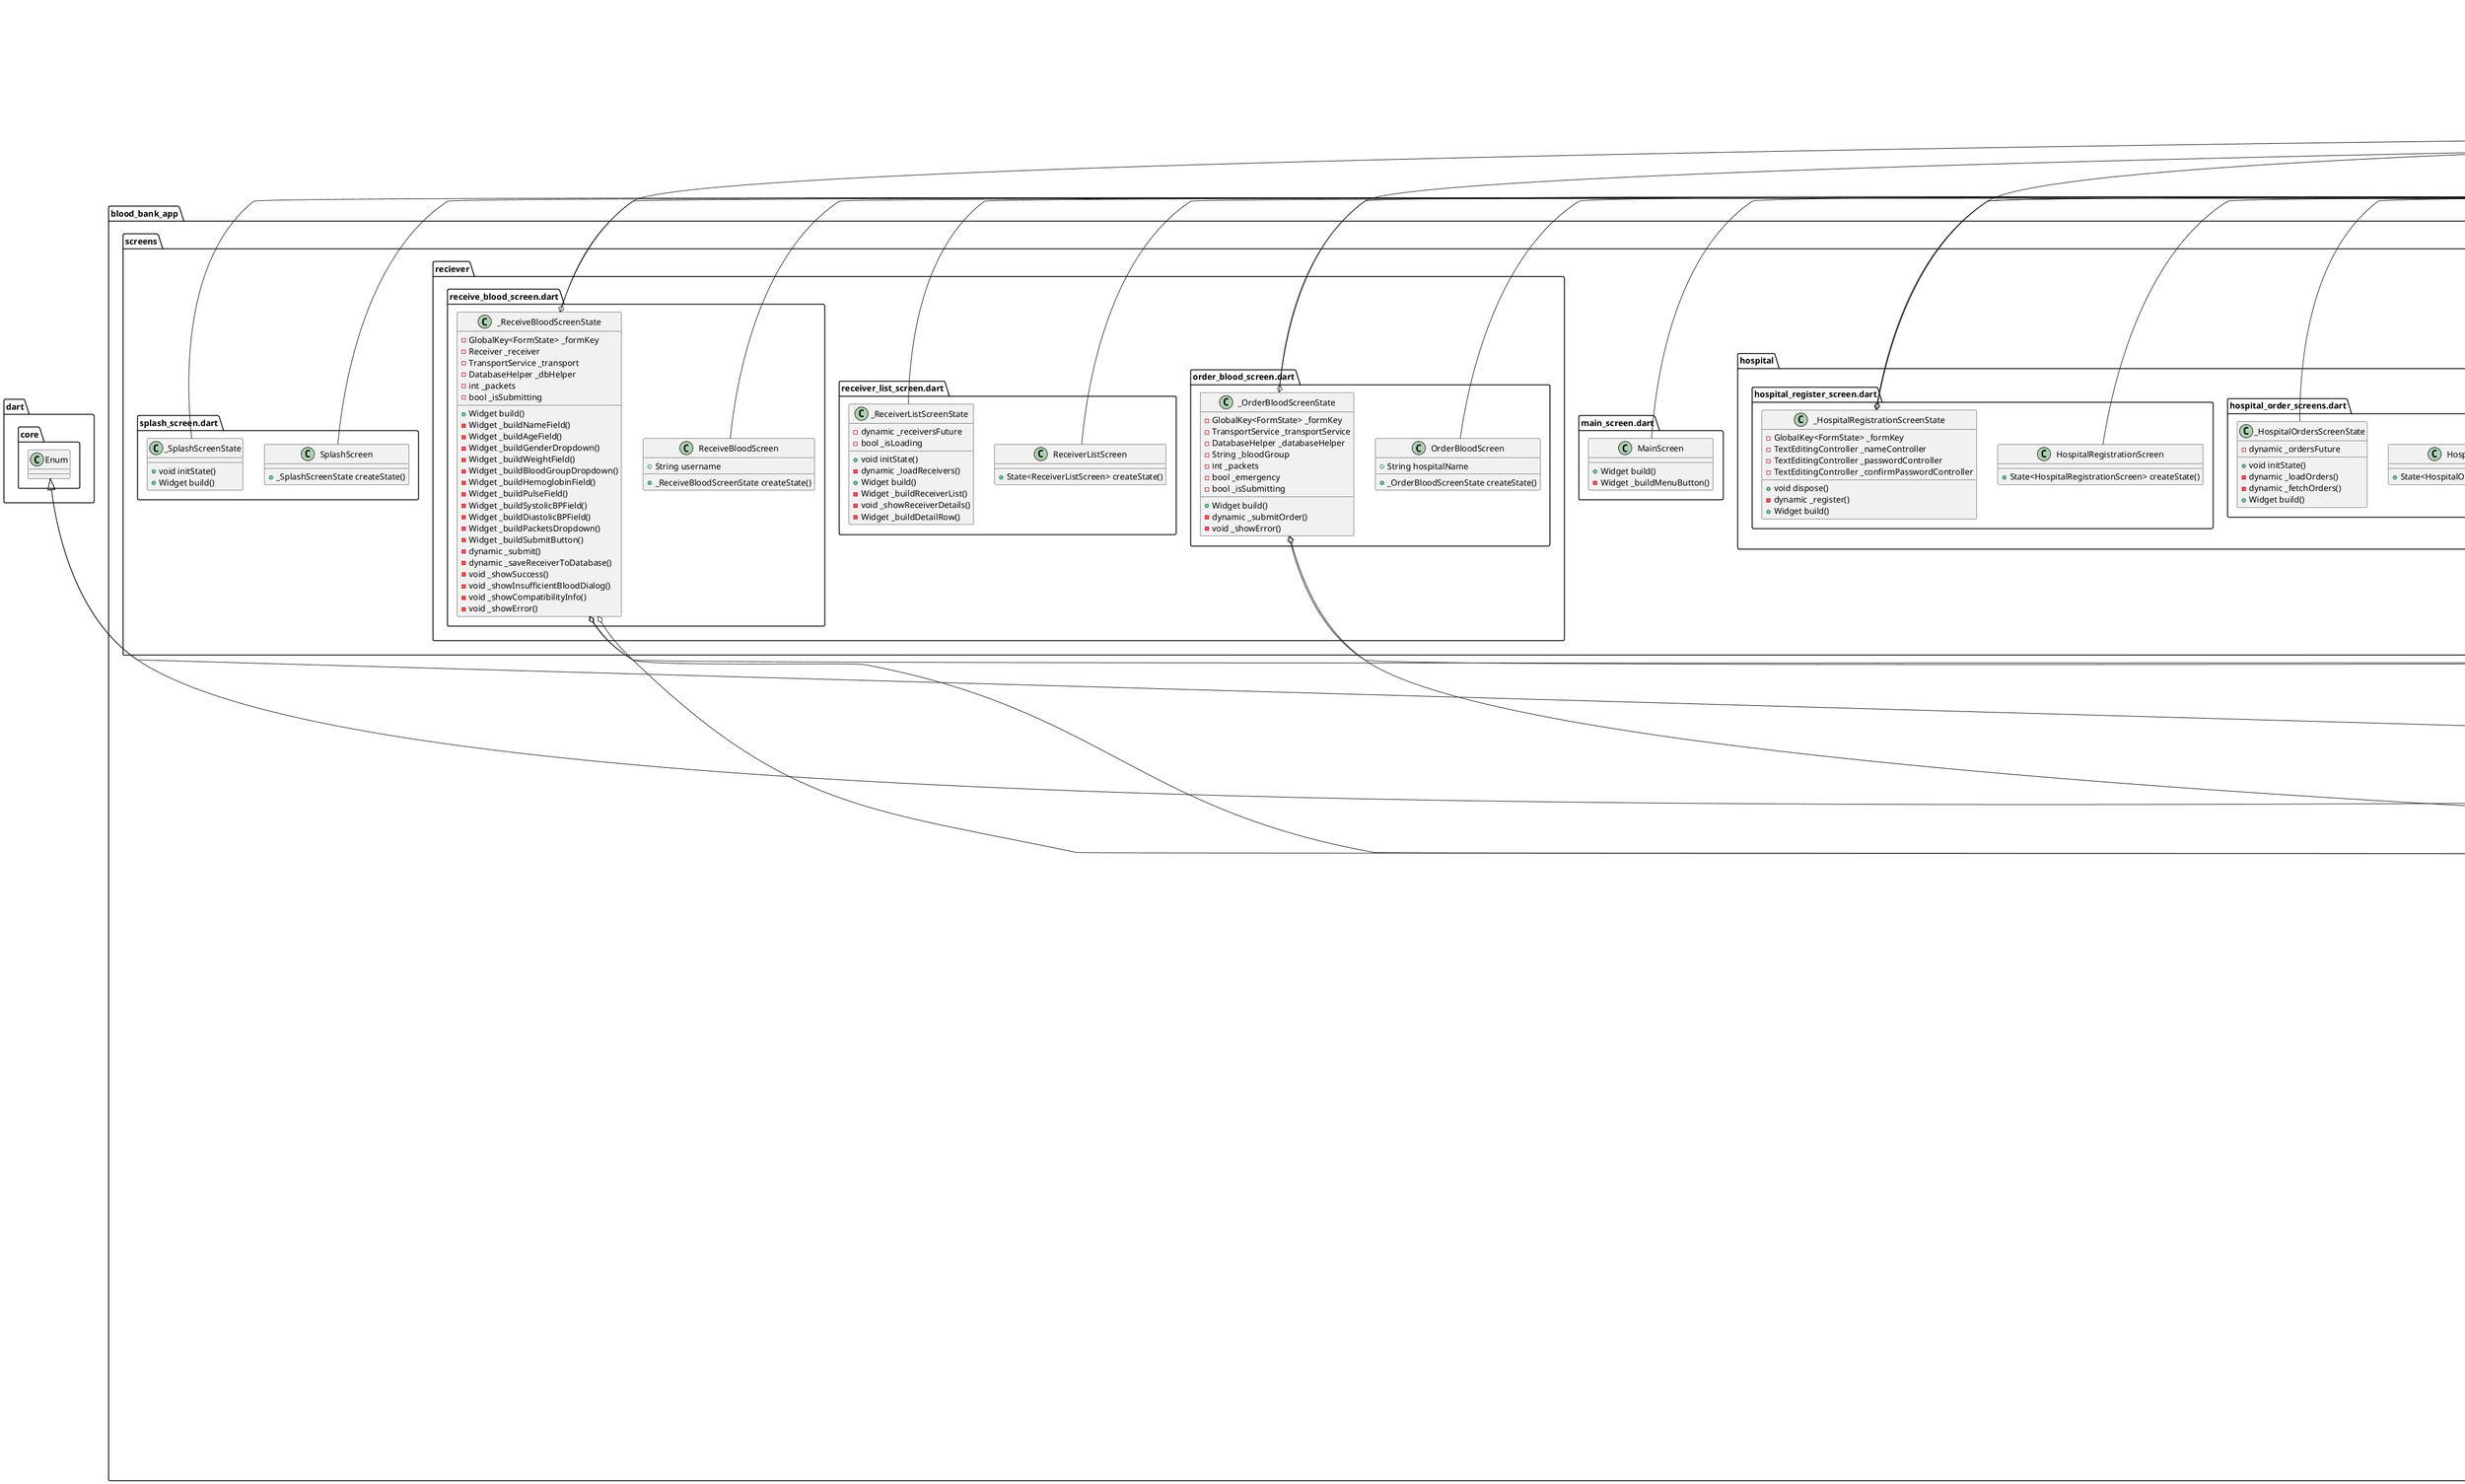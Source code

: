 @startuml
set namespaceSeparator ::

class "blood_bank_app::general::app_theme.dart::AppTheme" {
  {static} +ThemeData lightTheme
}

"blood_bank_app::general::app_theme.dart::AppTheme" o-- "flutter::src::material::theme_data.dart::ThemeData"

class "blood_bank_app::general::main.dart::BloodBankApp" {
  +Widget build()
}

"flutter::src::widgets::framework.dart::StatelessWidget" <|-- "blood_bank_app::general::main.dart::BloodBankApp"

class "blood_bank_app::models::blood.dart::Blood" {
  +List<int> packets
  +int updateIndex
  +int updatePacks
  +String updateGroup
  {static} +List<String> bloodGroups
  +dynamic setPack()
  +int updateInfo()
  +bool checkStorage()
  +bool confirmRequest()
  +dynamic updateBloodReserves()
  +void increment()
  +void decrement()
  {static} +bool isCompatible()
}

class "blood_bank_app::models::citizens.dart::Citizen" {
  +String userName
  -String _passwordHash
  +int age
  +String gender
  +double weight
  +String bloodGroup
  +double hb
  +int pulse
  +double systolicBP
  +double diastolicBP
  {static} -String _hashPassword()
  {static} +dynamic register()
  {static} +dynamic login()
  {static} +dynamic getCitizen()
  {static} +dynamic updatePassword()
  +dynamic updateProfile()
  +Map<String, dynamic> toMap()
}

class "blood_bank_app::models::date.dart::Date" {
  +int d
  +int m
  +int y
  {static} +List<int> monthDays
  +void setDate()
  +void setMonth()
  +void setYear()
  +int countLeapYears()
  +int getDifference()
  +String toString()
  +Map<String, int> toMap()
}

class "blood_bank_app::models::donor.dart::Donor" {
  +String userName
  +int age
  +String gender
  +double weight
  +String bloodGroup
  +double hb
  +int pulse
  +double systolicBP
  +double diastolicBP
  +Date lastDonate
  +void setAge()
  +void setGen()
  +void setWeight()
  +void setBloodGroup()
  +void setHB()
  +void setPulse()
  +void setSBP()
  +void setDBP()
  +void setLastDonate()
  +void setName()
  {static} +dynamic saveDonor()
  {static} +dynamic getAllDonors()
}

"blood_bank_app::models::donor.dart::Donor" o-- "blood_bank_app::models::date.dart::Date"

class "blood_bank_app::models::receiver.dart::Receiver" {
  +String userName
  +int age
  +String gender
  +double weight
  +String bloodGroup
  +double hb
  +int pulse
  +double systolicBP
  +double diastolicBP
  +Date lastReception
  +void setAge()
  +void setGen()
  +void setWeight()
  +void setPulse()
  +void setHB()
  +void setSBP()
  +void setDBP()
  +void setBloodGroup()
  +void setName()
  +String getName()
  +Date getLastReception()
  +void setLastReception()
  +void updateLastReception()
  {static} +dynamic saveReceiver()
  {static} +dynamic getAllReceivers()
  +Map<String, dynamic> toMap()
}

"blood_bank_app::models::receiver.dart::Receiver" o-- "blood_bank_app::models::date.dart::Date"

class "blood_bank_app::models::validator.dart::Validator" {
  {static} +String? validateAge()
  {static} +String? validateName()
  {static} +String? validateWeight()
  {static} +String? validateHB()
  {static} +String? validatePulse()
  {static} +String? validateBP()
}

class "blood_bank_app::screens::admin::add_citizen.dart::AddCitizenScreen" {
  +State<AddCitizenScreen> createState()
}

"flutter::src::widgets::framework.dart::StatefulWidget" <|-- "blood_bank_app::screens::admin::add_citizen.dart::AddCitizenScreen"

class "blood_bank_app::screens::admin::add_citizen.dart::_AddCitizenScreenState" {
  -GlobalKey<FormState> _formKey
  -TextEditingController _usernameController
  -TextEditingController _passwordController
  -dynamic _addCitizen()
  +Widget build()
}

"blood_bank_app::screens::admin::add_citizen.dart::_AddCitizenScreenState" o-- "flutter::src::widgets::framework.dart::GlobalKey<FormState>"
"blood_bank_app::screens::admin::add_citizen.dart::_AddCitizenScreenState" o-- "flutter::src::widgets::editable_text.dart::TextEditingController"
"flutter::src::widgets::framework.dart::State" <|-- "blood_bank_app::screens::admin::add_citizen.dart::_AddCitizenScreenState"

class "blood_bank_app::screens::admin::admin_dashboard_screen.dart::AdminDashboardScreen" {
  +Widget build()
  -Widget _buildDashboardItem()
}

"flutter::src::widgets::framework.dart::StatelessWidget" <|-- "blood_bank_app::screens::admin::admin_dashboard_screen.dart::AdminDashboardScreen"

class "blood_bank_app::screens::admin::admin_database_screen.dart::AdminDatabaseScreen" {
  +List<String> tables
  +Widget build()
}

"flutter::src::widgets::framework.dart::StatelessWidget" <|-- "blood_bank_app::screens::admin::admin_database_screen.dart::AdminDatabaseScreen"

class "blood_bank_app::screens::admin::admin_login_screen.dart::AdminLoginScreen" {
  +_AdminLoginScreenState createState()
}

"flutter::src::widgets::framework.dart::StatefulWidget" <|-- "blood_bank_app::screens::admin::admin_login_screen.dart::AdminLoginScreen"

class "blood_bank_app::screens::admin::admin_login_screen.dart::_AdminLoginScreenState" {
  -GlobalKey<FormState> _formKey
  -TextEditingController _usernameController
  -TextEditingController _passwordController
  +void dispose()
  +Widget build()
  -void _login()
}

"blood_bank_app::screens::admin::admin_login_screen.dart::_AdminLoginScreenState" o-- "flutter::src::widgets::framework.dart::GlobalKey<FormState>"
"blood_bank_app::screens::admin::admin_login_screen.dart::_AdminLoginScreenState" o-- "flutter::src::widgets::editable_text.dart::TextEditingController"
"flutter::src::widgets::framework.dart::State" <|-- "blood_bank_app::screens::admin::admin_login_screen.dart::_AdminLoginScreenState"

class "blood_bank_app::screens::admin::admin_records_screen.dart::AdminRecordSearchScreen" {
  +State<AdminRecordSearchScreen> createState()
}

"flutter::src::widgets::framework.dart::StatefulWidget" <|-- "blood_bank_app::screens::admin::admin_records_screen.dart::AdminRecordSearchScreen"

class "blood_bank_app::screens::admin::admin_records_screen.dart::_AdminRecordSearchScreenState" {
  -List<Donor> _allDonors
  -List<Receiver> _allReceivers
  -String _searchQuery
  +void initState()
  -dynamic _loadRecords()
  -List<Map<String, dynamic>> _getFilteredResults()
  -void _showDetails()
  -Widget _donorDetails()
  -Widget _receiverDetails()
  +Widget build()
}

"flutter::src::widgets::framework.dart::State" <|-- "blood_bank_app::screens::admin::admin_records_screen.dart::_AdminRecordSearchScreenState"

class "blood_bank_app::screens::admin::admin_table_view_screen.dart::AdminTableViewScreen" {
  +String tableName
  +State<AdminTableViewScreen> createState()
}

"flutter::src::widgets::framework.dart::StatefulWidget" <|-- "blood_bank_app::screens::admin::admin_table_view_screen.dart::AdminTableViewScreen"

class "blood_bank_app::screens::admin::admin_table_view_screen.dart::_AdminTableViewScreenState" {
  -List<Map<String, dynamic>> _rows
  -List<Map<String, dynamic>> _filteredRows
  -String _searchQuery
  +void initState()
  -dynamic _loadTable()
  -void _search()
  -dynamic _deleteRow()
  +Widget build()
}

"flutter::src::widgets::framework.dart::State" <|-- "blood_bank_app::screens::admin::admin_table_view_screen.dart::_AdminTableViewScreenState"

class "blood_bank_app::screens::admin::blood_inventory_screen.dart::BloodInventoryScreen" {
  +State<BloodInventoryScreen> createState()
}

"flutter::src::widgets::framework.dart::StatefulWidget" <|-- "blood_bank_app::screens::admin::blood_inventory_screen.dart::BloodInventoryScreen"

class "blood_bank_app::screens::admin::blood_inventory_screen.dart::_BloodInventoryScreenState" {
  -Blood _blood
  -bool _isLoading
  +void initState()
  -dynamic _loadBloodData()
  -dynamic _updateInventory()
  +Widget build()
}

"blood_bank_app::screens::admin::blood_inventory_screen.dart::_BloodInventoryScreenState" o-- "blood_bank_app::models::blood.dart::Blood"
"flutter::src::widgets::framework.dart::State" <|-- "blood_bank_app::screens::admin::blood_inventory_screen.dart::_BloodInventoryScreenState"

class "blood_bank_app::screens::citizen::change_password_screen.dart::ChangePasswordScreen" {
  +String username
  +State<ChangePasswordScreen> createState()
}

"flutter::src::widgets::framework.dart::StatefulWidget" <|-- "blood_bank_app::screens::citizen::change_password_screen.dart::ChangePasswordScreen"

class "blood_bank_app::screens::citizen::change_password_screen.dart::_ChangePasswordScreenState" {
  -GlobalKey<FormState> _formKey
  -TextEditingController _oldPasswordController
  -TextEditingController _newPasswordController
  -TextEditingController _confirmPasswordController
  -DatabaseHelper _dbHelper
  +void dispose()
  -String _hashPassword()
  -dynamic _changePassword()
  -void _showError()
  +Widget build()
}

"blood_bank_app::screens::citizen::change_password_screen.dart::_ChangePasswordScreenState" o-- "flutter::src::widgets::framework.dart::GlobalKey<FormState>"
"blood_bank_app::screens::citizen::change_password_screen.dart::_ChangePasswordScreenState" o-- "flutter::src::widgets::editable_text.dart::TextEditingController"
"blood_bank_app::screens::citizen::change_password_screen.dart::_ChangePasswordScreenState" o-- "blood_bank_app::services::database_helper.dart::DatabaseHelper"
"flutter::src::widgets::framework.dart::State" <|-- "blood_bank_app::screens::citizen::change_password_screen.dart::_ChangePasswordScreenState"

class "blood_bank_app::screens::citizen::citizen_dashboard_screen.dart::CitizenDashboardScreen" {
  +String username
  +Widget build()
  -Widget _buildActionCard()
}

"flutter::src::widgets::framework.dart::StatelessWidget" <|-- "blood_bank_app::screens::citizen::citizen_dashboard_screen.dart::CitizenDashboardScreen"

class "blood_bank_app::screens::citizen::citizen_login_screen.dart::CitizenLoginScreen" {
  +_CitizenLoginScreenState createState()
}

"flutter::src::widgets::framework.dart::StatefulWidget" <|-- "blood_bank_app::screens::citizen::citizen_login_screen.dart::CitizenLoginScreen"

class "blood_bank_app::screens::citizen::citizen_login_screen.dart::_CitizenLoginScreenState" {
  -GlobalKey<FormState> _formKey
  -TextEditingController _usernameController
  -TextEditingController _passwordController
  -bool _isLoggingIn
  -DatabaseHelper _dbHelper
  +void dispose()
  -String _hashPassword()
  -dynamic _validateCredentials()
  -dynamic _login()
  +Widget build()
}

"blood_bank_app::screens::citizen::citizen_login_screen.dart::_CitizenLoginScreenState" o-- "flutter::src::widgets::framework.dart::GlobalKey<FormState>"
"blood_bank_app::screens::citizen::citizen_login_screen.dart::_CitizenLoginScreenState" o-- "flutter::src::widgets::editable_text.dart::TextEditingController"
"blood_bank_app::screens::citizen::citizen_login_screen.dart::_CitizenLoginScreenState" o-- "blood_bank_app::services::database_helper.dart::DatabaseHelper"
"flutter::src::widgets::framework.dart::State" <|-- "blood_bank_app::screens::citizen::citizen_login_screen.dart::_CitizenLoginScreenState"

class "blood_bank_app::screens::citizen::citizen_register_screen.dart::CitizenRegisterScreen" {
  +_CitizenRegisterScreenState createState()
}

"flutter::src::widgets::framework.dart::StatefulWidget" <|-- "blood_bank_app::screens::citizen::citizen_register_screen.dart::CitizenRegisterScreen"

class "blood_bank_app::screens::citizen::citizen_register_screen.dart::_CitizenRegisterScreenState" {
  -GlobalKey<FormState> _formKey
  -TextEditingController _usernameController
  -TextEditingController _passwordController
  -TextEditingController _confirmPasswordController
  -bool _isRegistering
  +void dispose()
  -String _hashPassword()
  -dynamic _register()
  +Widget build()
}

"blood_bank_app::screens::citizen::citizen_register_screen.dart::_CitizenRegisterScreenState" o-- "flutter::src::widgets::framework.dart::GlobalKey<FormState>"
"blood_bank_app::screens::citizen::citizen_register_screen.dart::_CitizenRegisterScreenState" o-- "flutter::src::widgets::editable_text.dart::TextEditingController"
"flutter::src::widgets::framework.dart::State" <|-- "blood_bank_app::screens::citizen::citizen_register_screen.dart::_CitizenRegisterScreenState"

class "blood_bank_app::screens::citizen::citizen_screen.dart::CitizenScreen" {
  +Widget build()
}

"flutter::src::widgets::framework.dart::StatelessWidget" <|-- "blood_bank_app::screens::citizen::citizen_screen.dart::CitizenScreen"

class "blood_bank_app::screens::donor::donate_blood_screen.dart::DonateBloodScreen" {
  +String username
  +State<DonateBloodScreen> createState()
}

"flutter::src::widgets::framework.dart::StatefulWidget" <|-- "blood_bank_app::screens::donor::donate_blood_screen.dart::DonateBloodScreen"

class "blood_bank_app::screens::donor::donate_blood_screen.dart::_DonateBloodScreenState" {
  -GlobalKey<FormState> _formKey
  -Blood _blood
  -Donor _donor
  -int _packets
  -bool _isSubmitting
  +void initState()
  -dynamic _initializeData()
  -dynamic _submitDonation()
  -void _showSuccess()
  -void _showError()
  +Widget build()
  -Widget _buildAgeField()
  -Widget _buildGenderDropdown()
  -Widget _buildWeightField()
  -Widget _buildBloodGroupDropdown()
  -Widget _buildHemoglobinField()
  -Widget _buildPulseField()
  -Widget _buildSystolicBPField()
  -Widget _buildDiastolicBPField()
  -Widget _buildPacketsDropdown()
  -Widget _buildSubmitButton()
}

"blood_bank_app::screens::donor::donate_blood_screen.dart::_DonateBloodScreenState" o-- "flutter::src::widgets::framework.dart::GlobalKey<FormState>"
"blood_bank_app::screens::donor::donate_blood_screen.dart::_DonateBloodScreenState" o-- "blood_bank_app::models::blood.dart::Blood"
"blood_bank_app::screens::donor::donate_blood_screen.dart::_DonateBloodScreenState" o-- "blood_bank_app::models::donor.dart::Donor"
"flutter::src::widgets::framework.dart::State" <|-- "blood_bank_app::screens::donor::donate_blood_screen.dart::_DonateBloodScreenState"

class "blood_bank_app::screens::donor::donor_list_screen.dart::DonorListScreen" {
  +State<DonorListScreen> createState()
}

"flutter::src::widgets::framework.dart::StatefulWidget" <|-- "blood_bank_app::screens::donor::donor_list_screen.dart::DonorListScreen"

class "blood_bank_app::screens::donor::donor_list_screen.dart::_DonorListScreenState" {
  -dynamic _donorsFuture
  -bool _isLoading
  +void initState()
  -dynamic _loadDonors()
  +Widget build()
  -Widget _buildDonorList()
  -void _showDonorDetails()
  -Widget _buildDetailRow()
}

"flutter::src::widgets::framework.dart::State" <|-- "blood_bank_app::screens::donor::donor_list_screen.dart::_DonorListScreenState"

class "blood_bank_app::screens::hospital::hospital_approval_screen.dart::HospitalApprovalScreen" {
  +State<HospitalApprovalScreen> createState()
}

"flutter::src::widgets::framework.dart::StatefulWidget" <|-- "blood_bank_app::screens::hospital::hospital_approval_screen.dart::HospitalApprovalScreen"

class "blood_bank_app::screens::hospital::hospital_approval_screen.dart::_HospitalApprovalScreenState" {
  -List<Map<String, dynamic>> _pendingHospitals
  -bool _isLoading
  -DatabaseHelper _dbHelper
  +void initState()
  -dynamic _loadPendingHospitals()
  -dynamic _approveHospital()
  -dynamic _addNewHospital()
  +Widget build()
}

"blood_bank_app::screens::hospital::hospital_approval_screen.dart::_HospitalApprovalScreenState" o-- "blood_bank_app::services::database_helper.dart::DatabaseHelper"
"flutter::src::widgets::framework.dart::State" <|-- "blood_bank_app::screens::hospital::hospital_approval_screen.dart::_HospitalApprovalScreenState"

class "blood_bank_app::screens::hospital::hospital_dashboard_screen.dart::HospitalDashboardScreen" {
  +String hospitalName
  +_HospitalDashboardScreenState createState()
}

"flutter::src::widgets::framework.dart::StatefulWidget" <|-- "blood_bank_app::screens::hospital::hospital_dashboard_screen.dart::HospitalDashboardScreen"

class "blood_bank_app::screens::hospital::hospital_dashboard_screen.dart::_HospitalDashboardScreenState" {
  -bool _emergencyStatus
  +Widget build()
}

"flutter::src::widgets::framework.dart::State" <|-- "blood_bank_app::screens::hospital::hospital_dashboard_screen.dart::_HospitalDashboardScreenState"

class "blood_bank_app::screens::hospital::hospital_login_screen.dart::HospitalLoginScreen" {
  +_HospitalLoginScreenState createState()
}

"flutter::src::widgets::framework.dart::StatefulWidget" <|-- "blood_bank_app::screens::hospital::hospital_login_screen.dart::HospitalLoginScreen"

class "blood_bank_app::screens::hospital::hospital_login_screen.dart::_HospitalLoginScreenState" {
  -GlobalKey<FormState> _formKey
  -TextEditingController _nameController
  -TextEditingController _passwordController
  +void dispose()
  -dynamic _login()
  +Widget build()
}

"blood_bank_app::screens::hospital::hospital_login_screen.dart::_HospitalLoginScreenState" o-- "flutter::src::widgets::framework.dart::GlobalKey<FormState>"
"blood_bank_app::screens::hospital::hospital_login_screen.dart::_HospitalLoginScreenState" o-- "flutter::src::widgets::editable_text.dart::TextEditingController"
"flutter::src::widgets::framework.dart::State" <|-- "blood_bank_app::screens::hospital::hospital_login_screen.dart::_HospitalLoginScreenState"

class "blood_bank_app::screens::hospital::hospital_order_screens.dart::HospitalOrdersScreen" {
  +State<HospitalOrdersScreen> createState()
}

"flutter::src::widgets::framework.dart::StatefulWidget" <|-- "blood_bank_app::screens::hospital::hospital_order_screens.dart::HospitalOrdersScreen"

class "blood_bank_app::screens::hospital::hospital_order_screens.dart::_HospitalOrdersScreenState" {
  -dynamic _ordersFuture
  +void initState()
  -dynamic _loadOrders()
  -dynamic _fetchOrders()
  +Widget build()
}

"flutter::src::widgets::framework.dart::State" <|-- "blood_bank_app::screens::hospital::hospital_order_screens.dart::_HospitalOrdersScreenState"

class "blood_bank_app::screens::hospital::hospital_register_screen.dart::HospitalRegistrationScreen" {
  +State<HospitalRegistrationScreen> createState()
}

"flutter::src::widgets::framework.dart::StatefulWidget" <|-- "blood_bank_app::screens::hospital::hospital_register_screen.dart::HospitalRegistrationScreen"

class "blood_bank_app::screens::hospital::hospital_register_screen.dart::_HospitalRegistrationScreenState" {
  -GlobalKey<FormState> _formKey
  -TextEditingController _nameController
  -TextEditingController _passwordController
  -TextEditingController _confirmPasswordController
  +void dispose()
  -dynamic _register()
  +Widget build()
}

"blood_bank_app::screens::hospital::hospital_register_screen.dart::_HospitalRegistrationScreenState" o-- "flutter::src::widgets::framework.dart::GlobalKey<FormState>"
"blood_bank_app::screens::hospital::hospital_register_screen.dart::_HospitalRegistrationScreenState" o-- "flutter::src::widgets::editable_text.dart::TextEditingController"
"flutter::src::widgets::framework.dart::State" <|-- "blood_bank_app::screens::hospital::hospital_register_screen.dart::_HospitalRegistrationScreenState"

class "blood_bank_app::screens::main_screen.dart::MainScreen" {
  +Widget build()
  -Widget _buildMenuButton()
}

"flutter::src::widgets::framework.dart::StatelessWidget" <|-- "blood_bank_app::screens::main_screen.dart::MainScreen"

class "blood_bank_app::screens::reciever::order_blood_screen.dart::OrderBloodScreen" {
  +String hospitalName
  +_OrderBloodScreenState createState()
}

"flutter::src::widgets::framework.dart::StatefulWidget" <|-- "blood_bank_app::screens::reciever::order_blood_screen.dart::OrderBloodScreen"

class "blood_bank_app::screens::reciever::order_blood_screen.dart::_OrderBloodScreenState" {
  -GlobalKey<FormState> _formKey
  -TransportService _transportService
  -DatabaseHelper _databaseHelper
  -String _bloodGroup
  -int _packets
  -bool _emergency
  -bool _isSubmitting
  +Widget build()
  -dynamic _submitOrder()
  -void _showError()
}

"blood_bank_app::screens::reciever::order_blood_screen.dart::_OrderBloodScreenState" o-- "flutter::src::widgets::framework.dart::GlobalKey<FormState>"
"blood_bank_app::screens::reciever::order_blood_screen.dart::_OrderBloodScreenState" o-- "blood_bank_app::services::transport_service.dart::TransportService"
"blood_bank_app::screens::reciever::order_blood_screen.dart::_OrderBloodScreenState" o-- "blood_bank_app::services::database_helper.dart::DatabaseHelper"
"flutter::src::widgets::framework.dart::State" <|-- "blood_bank_app::screens::reciever::order_blood_screen.dart::_OrderBloodScreenState"

class "blood_bank_app::screens::reciever::receiver_list_screen.dart::ReceiverListScreen" {
  +State<ReceiverListScreen> createState()
}

"flutter::src::widgets::framework.dart::StatefulWidget" <|-- "blood_bank_app::screens::reciever::receiver_list_screen.dart::ReceiverListScreen"

class "blood_bank_app::screens::reciever::receiver_list_screen.dart::_ReceiverListScreenState" {
  -dynamic _receiversFuture
  -bool _isLoading
  +void initState()
  -dynamic _loadReceivers()
  +Widget build()
  -Widget _buildReceiverList()
  -void _showReceiverDetails()
  -Widget _buildDetailRow()
}

"flutter::src::widgets::framework.dart::State" <|-- "blood_bank_app::screens::reciever::receiver_list_screen.dart::_ReceiverListScreenState"

class "blood_bank_app::screens::reciever::receive_blood_screen.dart::ReceiveBloodScreen" {
  +String username
  +_ReceiveBloodScreenState createState()
}

"flutter::src::widgets::framework.dart::StatefulWidget" <|-- "blood_bank_app::screens::reciever::receive_blood_screen.dart::ReceiveBloodScreen"

class "blood_bank_app::screens::reciever::receive_blood_screen.dart::_ReceiveBloodScreenState" {
  -GlobalKey<FormState> _formKey
  -Receiver _receiver
  -TransportService _transport
  -DatabaseHelper _dbHelper
  -int _packets
  -bool _isSubmitting
  +Widget build()
  -Widget _buildNameField()
  -Widget _buildAgeField()
  -Widget _buildGenderDropdown()
  -Widget _buildWeightField()
  -Widget _buildBloodGroupDropdown()
  -Widget _buildHemoglobinField()
  -Widget _buildPulseField()
  -Widget _buildSystolicBPField()
  -Widget _buildDiastolicBPField()
  -Widget _buildPacketsDropdown()
  -Widget _buildSubmitButton()
  -dynamic _submit()
  -dynamic _saveReceiverToDatabase()
  -void _showSuccess()
  -void _showInsufficientBloodDialog()
  -void _showCompatibilityInfo()
  -void _showError()
}

"blood_bank_app::screens::reciever::receive_blood_screen.dart::_ReceiveBloodScreenState" o-- "flutter::src::widgets::framework.dart::GlobalKey<FormState>"
"blood_bank_app::screens::reciever::receive_blood_screen.dart::_ReceiveBloodScreenState" o-- "blood_bank_app::models::receiver.dart::Receiver"
"blood_bank_app::screens::reciever::receive_blood_screen.dart::_ReceiveBloodScreenState" o-- "blood_bank_app::services::transport_service.dart::TransportService"
"blood_bank_app::screens::reciever::receive_blood_screen.dart::_ReceiveBloodScreenState" o-- "blood_bank_app::services::database_helper.dart::DatabaseHelper"
"flutter::src::widgets::framework.dart::State" <|-- "blood_bank_app::screens::reciever::receive_blood_screen.dart::_ReceiveBloodScreenState"

class "blood_bank_app::screens::splash_screen.dart::SplashScreen" {
  +_SplashScreenState createState()
}

"flutter::src::widgets::framework.dart::StatefulWidget" <|-- "blood_bank_app::screens::splash_screen.dart::SplashScreen"

class "blood_bank_app::screens::splash_screen.dart::_SplashScreenState" {
  +void initState()
  +Widget build()
}

"flutter::src::widgets::framework.dart::State" <|-- "blood_bank_app::screens::splash_screen.dart::_SplashScreenState"

class "blood_bank_app::services::database_helper.dart::DatabaseHelper" {
  {static} -String _databaseName
  {static} -int _databaseVersion
  {static} +DatabaseHelper instance
  {static} -Database? _database
  +dynamic database
  -dynamic _initDatabase()
  -dynamic _onCreate()
  -dynamic _onUpgrade()
  -dynamic _createTables()
  -dynamic _initializeBloodInventory()
  -dynamic _addSampleData()
  {static} -String _hashPassword()
  +dynamic getAvailableVehicles()
  +dynamic updateTransportLog()
  +dynamic getTransportLogs()
}

"blood_bank_app::services::database_helper.dart::DatabaseHelper" o-- "blood_bank_app::services::database_helper.dart::DatabaseHelper"
"blood_bank_app::services::database_helper.dart::DatabaseHelper" o-- "sqflite_common::sqlite_api.dart::Database"

class "blood_bank_app::services::transport_service.dart::BloodPacket" {
  +String group
  +int taken
  +int remaining
  +Map<String, dynamic> toMap()
}

class "blood_bank_app::services::transport_service.dart::TransportLog" {
  +String id
  +DateTime timestamp
  +String receiverGroup
  +String destination
  +String vehicleId
  +String branchId
  +TransportStatus status
  +bool emergency
  +Map<String, dynamic> toMap()
}

"blood_bank_app::services::transport_service.dart::TransportLog" o-- "blood_bank_app::services::transport_service.dart::TransportStatus"

class "blood_bank_app::services::transport_service.dart::TransportService" {
  -DatabaseHelper _dbHelper
  -Blood _blood
  +bool isCompatible()
  +dynamic findCompatibleDonors()
  +dynamic checkRequestFeasibility()
  +dynamic fulfillRequest()
  -dynamic _findAvailableVehicle()
  +dynamic getTransportHistory()
  +dynamic getNearestBranch()
}

"blood_bank_app::services::transport_service.dart::TransportService" o-- "blood_bank_app::services::database_helper.dart::DatabaseHelper"
"blood_bank_app::services::transport_service.dart::TransportService" o-- "blood_bank_app::models::blood.dart::Blood"

class "blood_bank_app::services::transport_service.dart::VehicleStatus" {
  +int index
  {static} +List<VehicleStatus> values
  {static} +VehicleStatus available
  {static} +VehicleStatus assigned
  {static} +VehicleStatus maintenance
  {static} +VehicleStatus inTransit
}

"blood_bank_app::services::transport_service.dart::VehicleStatus" o-- "blood_bank_app::services::transport_service.dart::VehicleStatus"
"dart::core::Enum" <|-- "blood_bank_app::services::transport_service.dart::VehicleStatus"

class "blood_bank_app::services::transport_service.dart::TransportStatus" {
  +int index
  {static} +List<TransportStatus> values
  {static} +TransportStatus dispatched
  {static} +TransportStatus inProgress
  {static} +TransportStatus delivered
  {static} +TransportStatus cancelled
}

"blood_bank_app::services::transport_service.dart::TransportStatus" o-- "blood_bank_app::services::transport_service.dart::TransportStatus"
"dart::core::Enum" <|-- "blood_bank_app::services::transport_service.dart::TransportStatus"

class "blood_bank_app::services::view_db.dart::DatabaseViewScreen" {
  +_DatabaseViewScreenState createState()
}

"flutter::src::widgets::framework.dart::StatefulWidget" <|-- "blood_bank_app::services::view_db.dart::DatabaseViewScreen"

class "blood_bank_app::services::view_db.dart::_DatabaseViewScreenState" {
  -List<Map<String, dynamic>> _hospitals
  +void initState()
  -dynamic _loadDatabase()
  +Widget build()
}

"flutter::src::widgets::framework.dart::State" <|-- "blood_bank_app::services::view_db.dart::_DatabaseViewScreenState"


@enduml